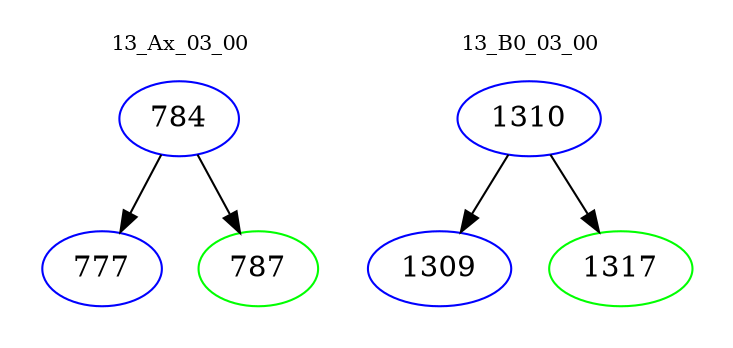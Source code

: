 digraph{
subgraph cluster_0 {
color = white
label = "13_Ax_03_00";
fontsize=10;
T0_784 [label="784", color="blue"]
T0_784 -> T0_777 [color="black"]
T0_777 [label="777", color="blue"]
T0_784 -> T0_787 [color="black"]
T0_787 [label="787", color="green"]
}
subgraph cluster_1 {
color = white
label = "13_B0_03_00";
fontsize=10;
T1_1310 [label="1310", color="blue"]
T1_1310 -> T1_1309 [color="black"]
T1_1309 [label="1309", color="blue"]
T1_1310 -> T1_1317 [color="black"]
T1_1317 [label="1317", color="green"]
}
}
